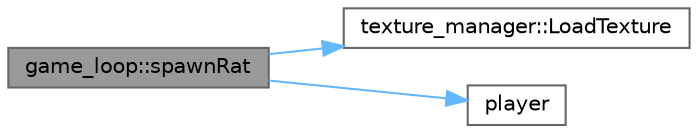 digraph "game_loop::spawnRat"
{
 // LATEX_PDF_SIZE
  bgcolor="transparent";
  edge [fontname=Helvetica,fontsize=10,labelfontname=Helvetica,labelfontsize=10];
  node [fontname=Helvetica,fontsize=10,shape=box,height=0.2,width=0.4];
  rankdir="LR";
  Node1 [id="Node000001",label="game_loop::spawnRat",height=0.2,width=0.4,color="gray40", fillcolor="grey60", style="filled", fontcolor="black",tooltip=" "];
  Node1 -> Node2 [id="edge1_Node000001_Node000002",color="steelblue1",style="solid",tooltip=" "];
  Node2 [id="Node000002",label="texture_manager::LoadTexture",height=0.2,width=0.4,color="grey40", fillcolor="white", style="filled",URL="$classtexture__manager.html#afbbf703c4b43b7f0599696c2e58466c6",tooltip=" "];
  Node1 -> Node3 [id="edge2_Node000001_Node000003",color="steelblue1",style="solid",tooltip=" "];
  Node3 [id="Node000003",label="player",height=0.2,width=0.4,color="grey40", fillcolor="white", style="filled",URL="$game__loop_8cpp.html#aa397a441342b7b79e05883b8ad969544",tooltip=" "];
}

